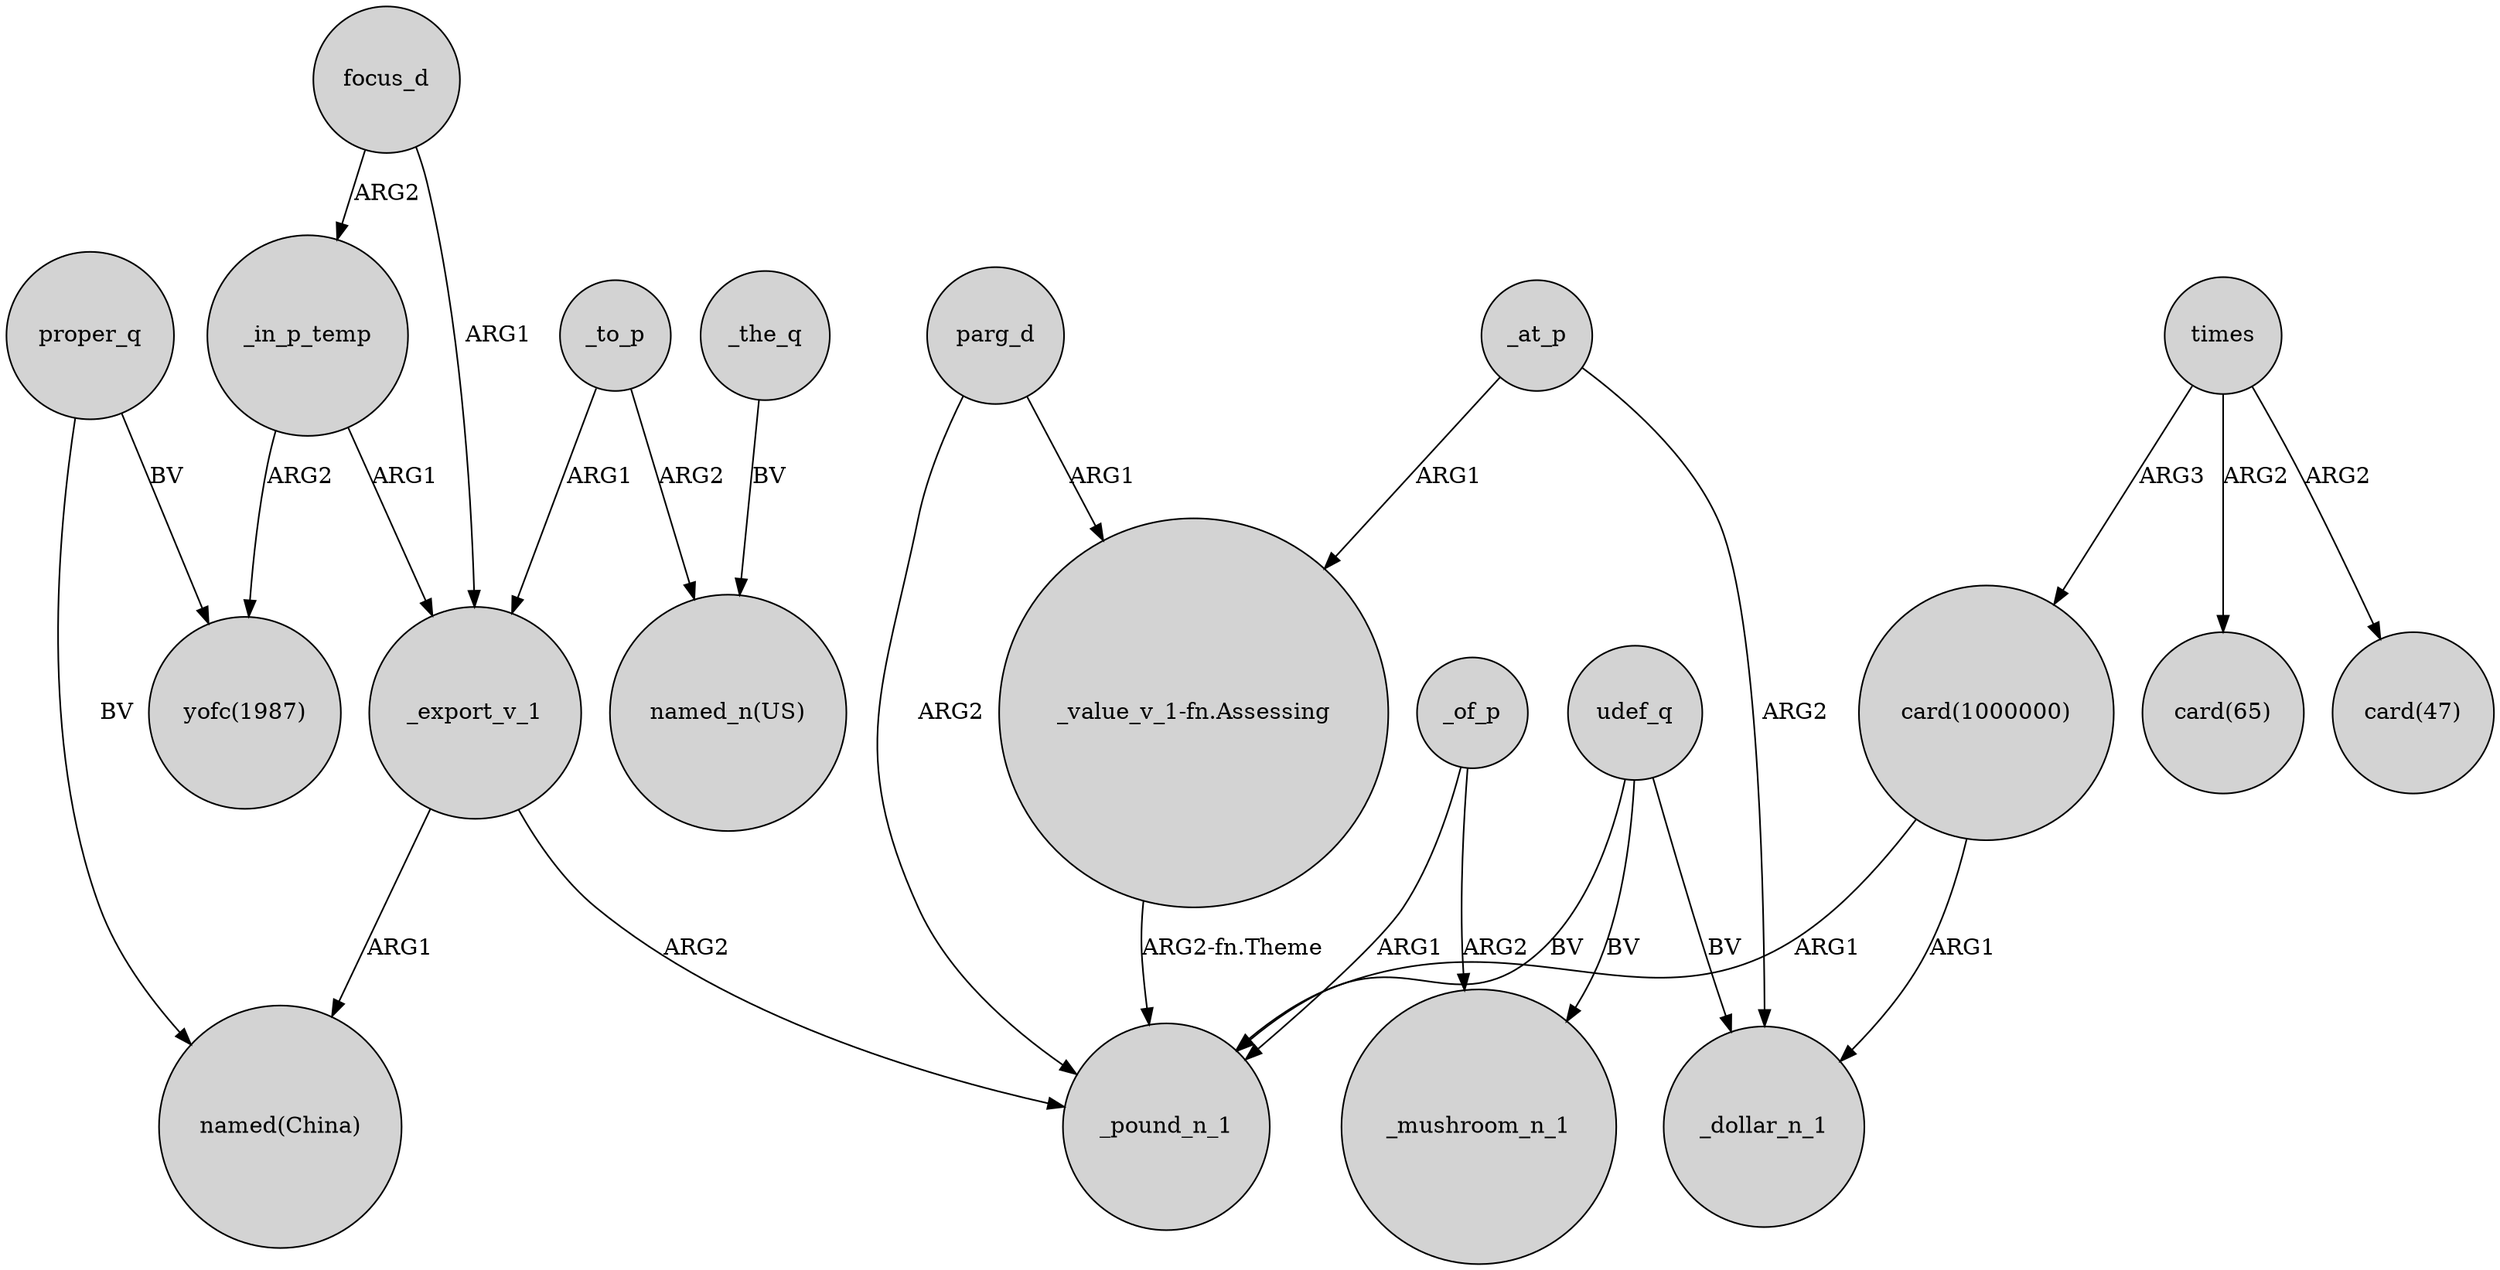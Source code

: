 digraph {
	node [shape=circle style=filled]
	_in_p_temp -> "yofc(1987)" [label=ARG2]
	"card(1000000)" -> _dollar_n_1 [label=ARG1]
	focus_d -> _in_p_temp [label=ARG2]
	_at_p -> _dollar_n_1 [label=ARG2]
	focus_d -> _export_v_1 [label=ARG1]
	udef_q -> _mushroom_n_1 [label=BV]
	_export_v_1 -> _pound_n_1 [label=ARG2]
	times -> "card(65)" [label=ARG2]
	"_value_v_1-fn.Assessing" -> _pound_n_1 [label="ARG2-fn.Theme"]
	times -> "card(47)" [label=ARG2]
	_of_p -> _pound_n_1 [label=ARG1]
	_at_p -> "_value_v_1-fn.Assessing" [label=ARG1]
	parg_d -> _pound_n_1 [label=ARG2]
	_to_p -> "named_n(US)" [label=ARG2]
	_the_q -> "named_n(US)" [label=BV]
	"card(1000000)" -> _pound_n_1 [label=ARG1]
	udef_q -> _pound_n_1 [label=BV]
	_export_v_1 -> "named(China)" [label=ARG1]
	times -> "card(1000000)" [label=ARG3]
	_to_p -> _export_v_1 [label=ARG1]
	proper_q -> "yofc(1987)" [label=BV]
	proper_q -> "named(China)" [label=BV]
	_in_p_temp -> _export_v_1 [label=ARG1]
	parg_d -> "_value_v_1-fn.Assessing" [label=ARG1]
	_of_p -> _mushroom_n_1 [label=ARG2]
	udef_q -> _dollar_n_1 [label=BV]
}
